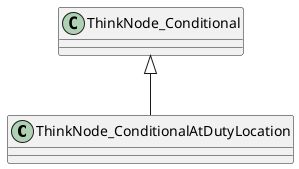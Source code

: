 @startuml
class ThinkNode_ConditionalAtDutyLocation {
}
ThinkNode_Conditional <|-- ThinkNode_ConditionalAtDutyLocation
@enduml
